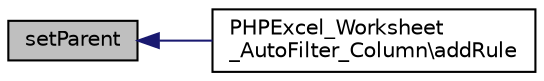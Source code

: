 digraph "setParent"
{
  edge [fontname="Helvetica",fontsize="10",labelfontname="Helvetica",labelfontsize="10"];
  node [fontname="Helvetica",fontsize="10",shape=record];
  rankdir="LR";
  Node22 [label="setParent",height=0.2,width=0.4,color="black", fillcolor="grey75", style="filled", fontcolor="black"];
  Node22 -> Node23 [dir="back",color="midnightblue",fontsize="10",style="solid",fontname="Helvetica"];
  Node23 [label="PHPExcel_Worksheet\l_AutoFilter_Column\\addRule",height=0.2,width=0.4,color="black", fillcolor="white", style="filled",URL="$class_p_h_p_excel___worksheet___auto_filter___column.html#a6dfd80f3ceb50560b7b2d284aa8ce734"];
}
